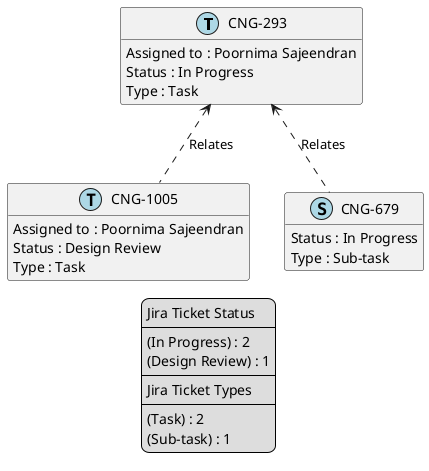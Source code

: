 @startuml
'https://plantuml.com/class-diagram

' GENERATE CLASS DIAGRAM ===========
' Generated at    : Mon Apr 15 15:33:04 CEST 2024

hide empty members

legend
Jira Ticket Status
----
(In Progress) : 2
(Design Review) : 1
----
Jira Ticket Types
----
(Task) : 2
(Sub-task) : 1
end legend


' Tickets =======
class "CNG-293" << (T,lightblue) >> {
  Assigned to : Poornima Sajeendran
  Status : In Progress
  Type : Task
}

class "CNG-1005" << (T,lightblue) >> {
  Assigned to : Poornima Sajeendran
  Status : Design Review
  Type : Task
}

class "CNG-679" << (S,lightblue) >> {
  Status : In Progress
  Type : Sub-task
}



' Links =======
"CNG-293" <.. "CNG-679" : Relates
"CNG-293" <.. "CNG-1005" : Relates


@enduml
